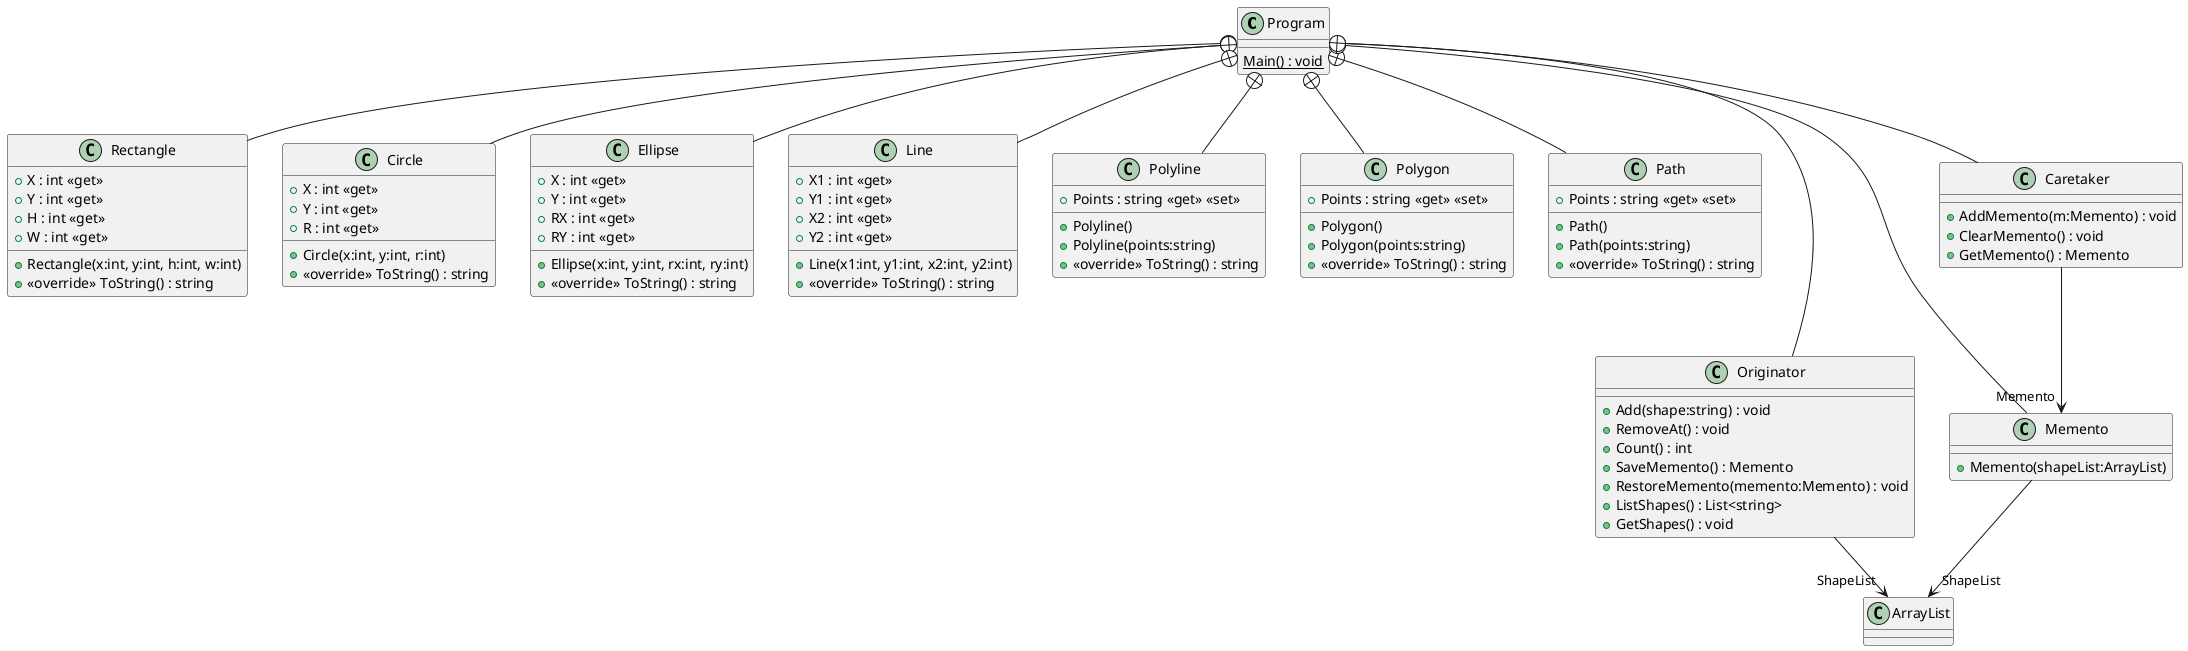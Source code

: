 @startuml
class Program {
    {static} Main() : void
}
class Rectangle {
    + X : int <<get>>
    + Y : int <<get>>
    + H : int <<get>>
    + W : int <<get>>
    + Rectangle(x:int, y:int, h:int, w:int)
    + <<override>> ToString() : string
}
class Circle {
    + X : int <<get>>
    + Y : int <<get>>
    + R : int <<get>>
    + Circle(x:int, y:int, r:int)
    + <<override>> ToString() : string
}
class Ellipse {
    + X : int <<get>>
    + Y : int <<get>>
    + RX : int <<get>>
    + RY : int <<get>>
    + Ellipse(x:int, y:int, rx:int, ry:int)
    + <<override>> ToString() : string
}
class Line {
    + X1 : int <<get>>
    + Y1 : int <<get>>
    + X2 : int <<get>>
    + Y2 : int <<get>>
    + Line(x1:int, y1:int, x2:int, y2:int)
    + <<override>> ToString() : string
}
class Polyline {
    + Points : string <<get>> <<set>>
    + Polyline()
    + Polyline(points:string)
    + <<override>> ToString() : string
}
class Polygon {
    + Points : string <<get>> <<set>>
    + Polygon()
    + Polygon(points:string)
    + <<override>> ToString() : string
}
class Path {
    + Points : string <<get>> <<set>>
    + Path()
    + Path(points:string)
    + <<override>> ToString() : string
}
class Originator {
    + Add(shape:string) : void
    + RemoveAt() : void
    + Count() : int
    + SaveMemento() : Memento
    + RestoreMemento(memento:Memento) : void
    + ListShapes() : List<string>
    + GetShapes() : void
}
class Memento {
    + Memento(shapeList:ArrayList)
}
class Caretaker {
    + AddMemento(m:Memento) : void
    + ClearMemento() : void
    + GetMemento() : Memento
}
Program +-- Rectangle
Program +-- Circle
Program +-- Ellipse
Program +-- Line
Program +-- Polyline
Program +-- Polygon
Program +-- Path
Program +-- Originator
Originator --> "ShapeList" ArrayList
Program +-- Memento
Memento --> "ShapeList" ArrayList
Program +-- Caretaker
Caretaker --> "Memento" Memento
@enduml
